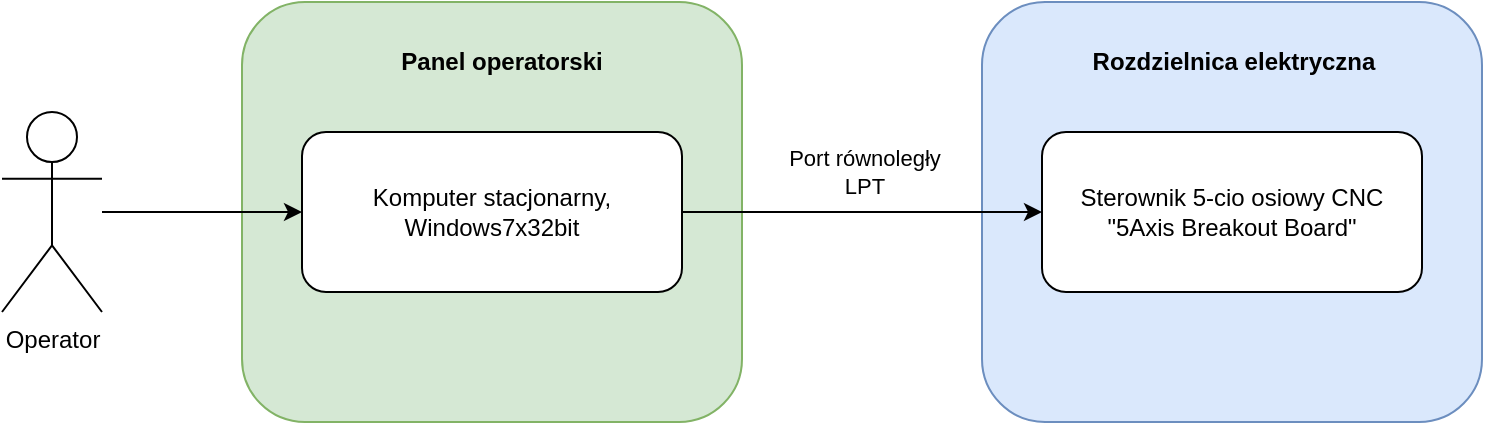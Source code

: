 <mxfile version="22.1.15" type="github">
  <diagram name="Page-1" id="szuRNDVLsLvM3TpF7tbm">
    <mxGraphModel dx="2856" dy="967" grid="1" gridSize="10" guides="1" tooltips="1" connect="1" arrows="1" fold="1" page="1" pageScale="1" pageWidth="1169" pageHeight="827" math="0" shadow="0">
      <root>
        <mxCell id="0" />
        <mxCell id="1" parent="0" />
        <mxCell id="0a7FApHj3BCXqNyQYN4L-6" value="" style="rounded=1;whiteSpace=wrap;html=1;fillColor=#d5e8d4;strokeColor=#82b366;" vertex="1" parent="1">
          <mxGeometry x="-90" y="165" width="250" height="210" as="geometry" />
        </mxCell>
        <mxCell id="0a7FApHj3BCXqNyQYN4L-4" value="" style="rounded=1;whiteSpace=wrap;html=1;fillColor=#dae8fc;strokeColor=#6c8ebf;" vertex="1" parent="1">
          <mxGeometry x="280" y="165" width="250" height="210" as="geometry" />
        </mxCell>
        <mxCell id="0a7FApHj3BCXqNyQYN4L-2" value="&lt;div&gt;Sterownik 5-cio osiowy CNC&lt;/div&gt;&lt;div&gt;&quot;5Axis Breakout Board&quot;&lt;br&gt;&lt;/div&gt;" style="rounded=1;whiteSpace=wrap;html=1;" vertex="1" parent="1">
          <mxGeometry x="310" y="230" width="190" height="80" as="geometry" />
        </mxCell>
        <mxCell id="0a7FApHj3BCXqNyQYN4L-8" style="edgeStyle=orthogonalEdgeStyle;rounded=0;orthogonalLoop=1;jettySize=auto;html=1;exitX=1;exitY=0.5;exitDx=0;exitDy=0;entryX=0;entryY=0.5;entryDx=0;entryDy=0;" edge="1" parent="1" source="0a7FApHj3BCXqNyQYN4L-3" target="0a7FApHj3BCXqNyQYN4L-2">
          <mxGeometry relative="1" as="geometry" />
        </mxCell>
        <mxCell id="0a7FApHj3BCXqNyQYN4L-11" value="Port równoległy&lt;br&gt;LPT" style="edgeLabel;html=1;align=center;verticalAlign=middle;resizable=0;points=[];" vertex="1" connectable="0" parent="0a7FApHj3BCXqNyQYN4L-8">
          <mxGeometry x="0.215" y="3" relative="1" as="geometry">
            <mxPoint x="-19" y="-17" as="offset" />
          </mxGeometry>
        </mxCell>
        <mxCell id="0a7FApHj3BCXqNyQYN4L-3" value="&lt;div&gt;Komputer stacjonarny,&lt;/div&gt;&lt;div&gt;Windows7x32bit&lt;br&gt;&lt;/div&gt;" style="rounded=1;whiteSpace=wrap;html=1;" vertex="1" parent="1">
          <mxGeometry x="-60" y="230" width="190" height="80" as="geometry" />
        </mxCell>
        <mxCell id="0a7FApHj3BCXqNyQYN4L-5" value="Rozdzielnica elektryczna" style="text;html=1;strokeColor=none;fillColor=none;align=center;verticalAlign=middle;whiteSpace=wrap;rounded=0;fontStyle=1" vertex="1" parent="1">
          <mxGeometry x="306" y="180" width="200" height="30" as="geometry" />
        </mxCell>
        <mxCell id="0a7FApHj3BCXqNyQYN4L-7" value="Panel operatorski" style="text;html=1;strokeColor=none;fillColor=none;align=center;verticalAlign=middle;whiteSpace=wrap;rounded=0;fontStyle=1" vertex="1" parent="1">
          <mxGeometry x="-60" y="180" width="200" height="30" as="geometry" />
        </mxCell>
        <mxCell id="0a7FApHj3BCXqNyQYN4L-10" value="" style="edgeStyle=orthogonalEdgeStyle;rounded=0;orthogonalLoop=1;jettySize=auto;html=1;" edge="1" parent="1" source="0a7FApHj3BCXqNyQYN4L-9" target="0a7FApHj3BCXqNyQYN4L-3">
          <mxGeometry relative="1" as="geometry" />
        </mxCell>
        <mxCell id="0a7FApHj3BCXqNyQYN4L-9" value="Operator" style="shape=umlActor;verticalLabelPosition=bottom;verticalAlign=top;html=1;outlineConnect=0;" vertex="1" parent="1">
          <mxGeometry x="-210" y="220" width="50" height="100" as="geometry" />
        </mxCell>
      </root>
    </mxGraphModel>
  </diagram>
</mxfile>
